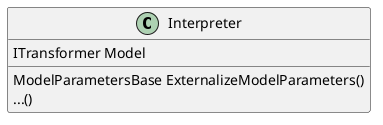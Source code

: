 @startuml

class Interpreter
{
    ITransformer Model    
    ModelParametersBase ExternalizeModelParameters()
    ...()
}


@enduml

